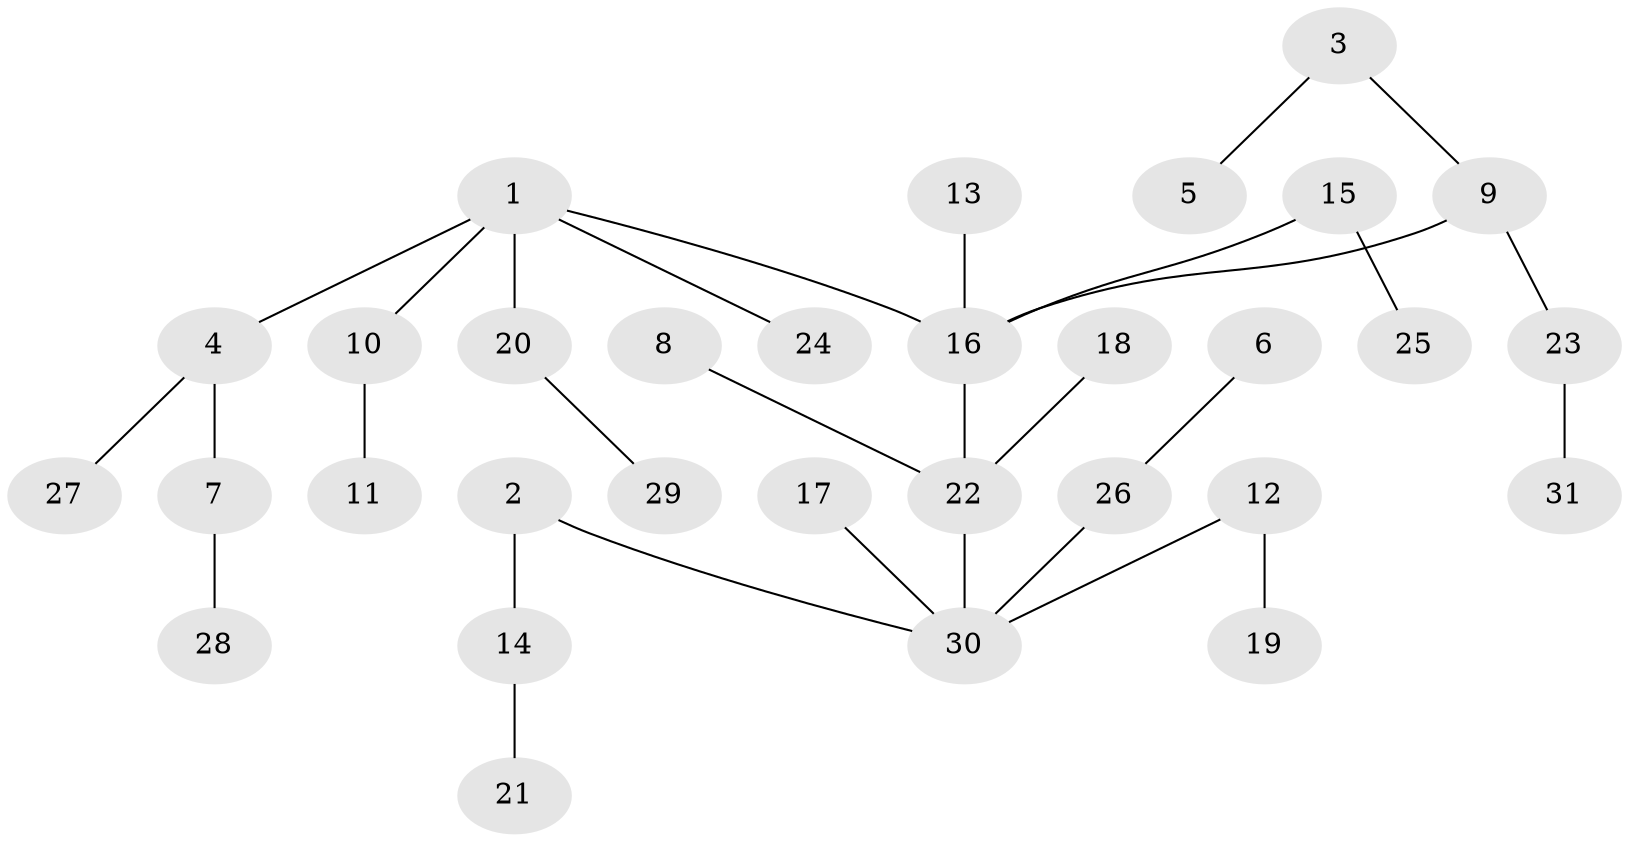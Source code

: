 // original degree distribution, {6: 0.03225806451612903, 7: 0.016129032258064516, 5: 0.016129032258064516, 3: 0.14516129032258066, 2: 0.3064516129032258, 4: 0.016129032258064516, 1: 0.46774193548387094}
// Generated by graph-tools (version 1.1) at 2025/02/03/09/25 03:02:18]
// undirected, 31 vertices, 30 edges
graph export_dot {
graph [start="1"]
  node [color=gray90,style=filled];
  1;
  2;
  3;
  4;
  5;
  6;
  7;
  8;
  9;
  10;
  11;
  12;
  13;
  14;
  15;
  16;
  17;
  18;
  19;
  20;
  21;
  22;
  23;
  24;
  25;
  26;
  27;
  28;
  29;
  30;
  31;
  1 -- 4 [weight=1.0];
  1 -- 10 [weight=1.0];
  1 -- 16 [weight=1.0];
  1 -- 20 [weight=1.0];
  1 -- 24 [weight=1.0];
  2 -- 14 [weight=1.0];
  2 -- 30 [weight=1.0];
  3 -- 5 [weight=1.0];
  3 -- 9 [weight=1.0];
  4 -- 7 [weight=1.0];
  4 -- 27 [weight=1.0];
  6 -- 26 [weight=1.0];
  7 -- 28 [weight=1.0];
  8 -- 22 [weight=1.0];
  9 -- 16 [weight=1.0];
  9 -- 23 [weight=1.0];
  10 -- 11 [weight=1.0];
  12 -- 19 [weight=1.0];
  12 -- 30 [weight=1.0];
  13 -- 16 [weight=1.0];
  14 -- 21 [weight=1.0];
  15 -- 16 [weight=1.0];
  15 -- 25 [weight=1.0];
  16 -- 22 [weight=1.0];
  17 -- 30 [weight=1.0];
  18 -- 22 [weight=1.0];
  20 -- 29 [weight=1.0];
  22 -- 30 [weight=1.0];
  23 -- 31 [weight=1.0];
  26 -- 30 [weight=1.0];
}
